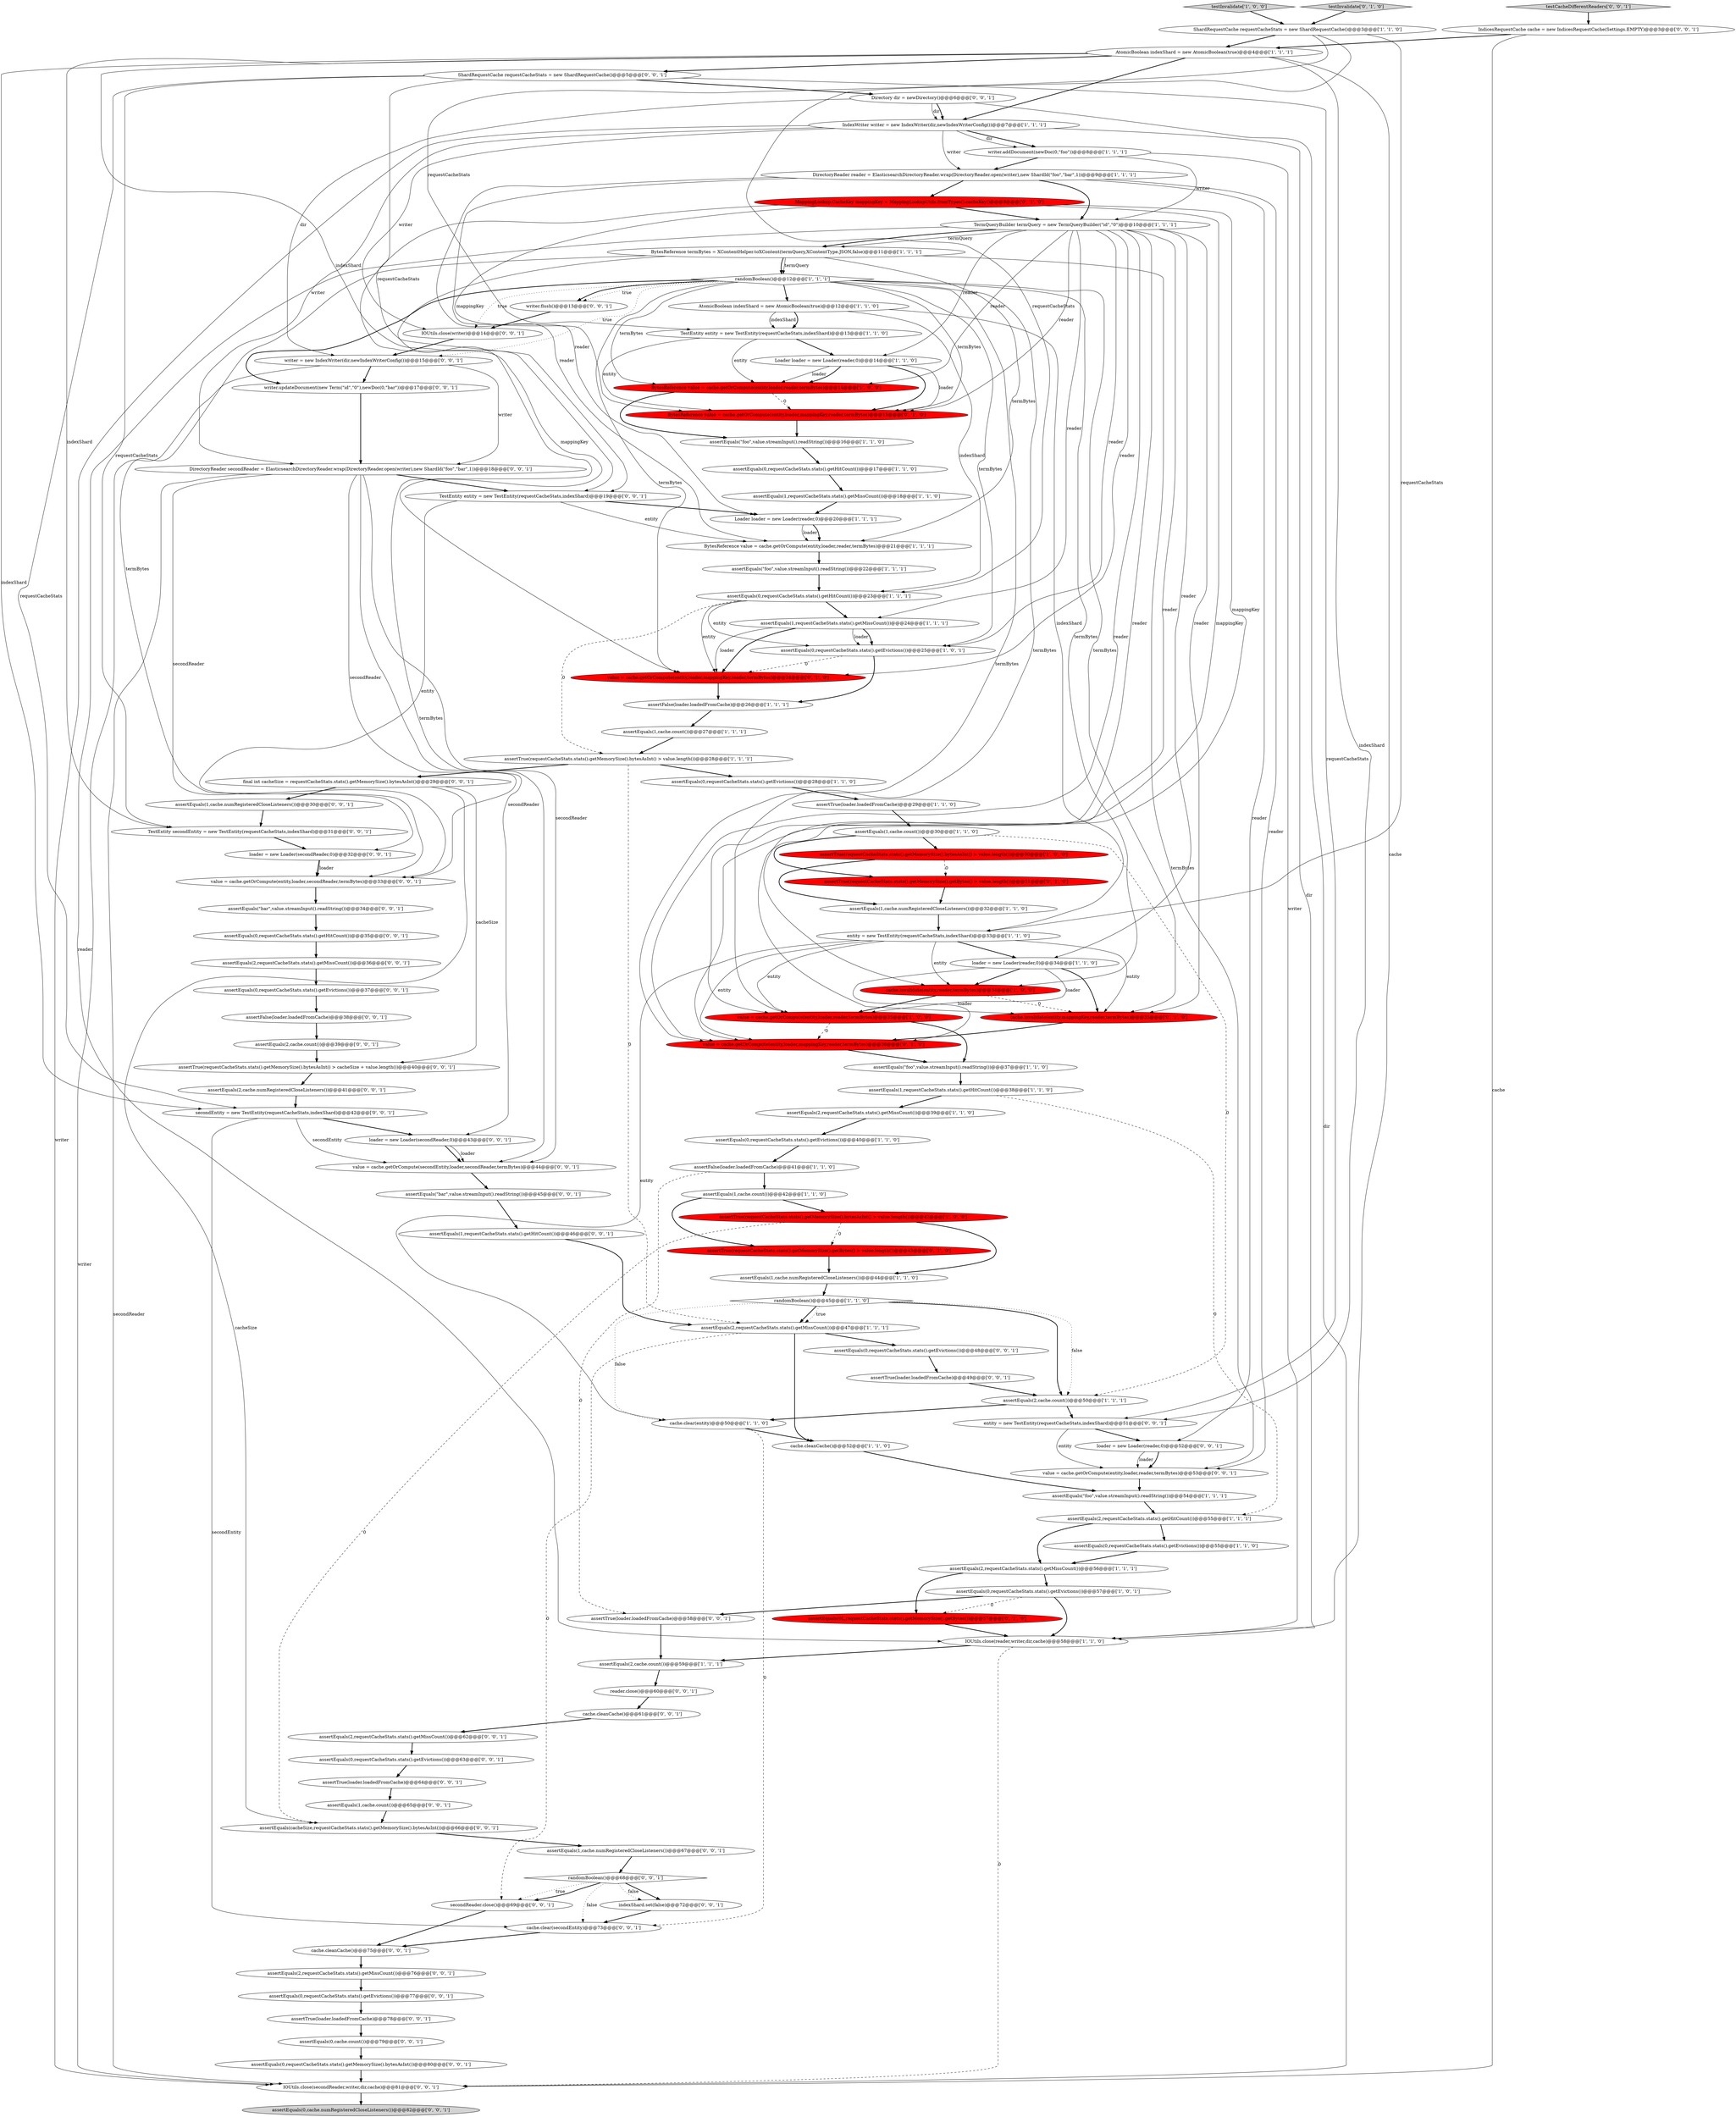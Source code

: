 digraph {
56 [style = filled, label = "MappingLookup.CacheKey mappingKey = MappingLookupUtils.fromTypes().cacheKey()@@@8@@@['0', '1', '0']", fillcolor = red, shape = ellipse image = "AAA1AAABBB2BBB"];
47 [style = filled, label = "cache.cleanCache()@@@52@@@['1', '1', '0']", fillcolor = white, shape = ellipse image = "AAA0AAABBB1BBB"];
24 [style = filled, label = "entity = new TestEntity(requestCacheStats,indexShard)@@@33@@@['1', '1', '0']", fillcolor = white, shape = ellipse image = "AAA0AAABBB1BBB"];
60 [style = filled, label = "assertEquals(0L,requestCacheStats.stats().getMemorySize().getBytes())@@@57@@@['0', '1', '0']", fillcolor = red, shape = ellipse image = "AAA1AAABBB2BBB"];
67 [style = filled, label = "assertTrue(loader.loadedFromCache)@@@49@@@['0', '0', '1']", fillcolor = white, shape = ellipse image = "AAA0AAABBB3BBB"];
9 [style = filled, label = "assertEquals(2,cache.count())@@@50@@@['1', '1', '1']", fillcolor = white, shape = ellipse image = "AAA0AAABBB1BBB"];
97 [style = filled, label = "assertTrue(loader.loadedFromCache)@@@58@@@['0', '0', '1']", fillcolor = white, shape = ellipse image = "AAA0AAABBB3BBB"];
93 [style = filled, label = "assertEquals(\"bar\",value.streamInput().readString())@@@45@@@['0', '0', '1']", fillcolor = white, shape = ellipse image = "AAA0AAABBB3BBB"];
64 [style = filled, label = "assertEquals(1,cache.numRegisteredCloseListeners())@@@67@@@['0', '0', '1']", fillcolor = white, shape = ellipse image = "AAA0AAABBB3BBB"];
100 [style = filled, label = "cache.clear(secondEntity)@@@73@@@['0', '0', '1']", fillcolor = white, shape = ellipse image = "AAA0AAABBB3BBB"];
68 [style = filled, label = "writer = new IndexWriter(dir,newIndexWriterConfig())@@@15@@@['0', '0', '1']", fillcolor = white, shape = ellipse image = "AAA0AAABBB3BBB"];
58 [style = filled, label = "testInvalidate['0', '1', '0']", fillcolor = lightgray, shape = diamond image = "AAA0AAABBB2BBB"];
90 [style = filled, label = "randomBoolean()@@@68@@@['0', '0', '1']", fillcolor = white, shape = diamond image = "AAA0AAABBB3BBB"];
8 [style = filled, label = "AtomicBoolean indexShard = new AtomicBoolean(true)@@@12@@@['1', '1', '0']", fillcolor = white, shape = ellipse image = "AAA0AAABBB1BBB"];
113 [style = filled, label = "secondEntity = new TestEntity(requestCacheStats,indexShard)@@@42@@@['0', '0', '1']", fillcolor = white, shape = ellipse image = "AAA0AAABBB3BBB"];
116 [style = filled, label = "writer.updateDocument(new Term(\"id\",\"0\"),newDoc(0,\"bar\"))@@@17@@@['0', '0', '1']", fillcolor = white, shape = ellipse image = "AAA0AAABBB3BBB"];
50 [style = filled, label = "assertEquals(2,requestCacheStats.stats().getMissCount())@@@47@@@['1', '1', '1']", fillcolor = white, shape = ellipse image = "AAA0AAABBB1BBB"];
10 [style = filled, label = "ShardRequestCache requestCacheStats = new ShardRequestCache()@@@3@@@['1', '1', '0']", fillcolor = white, shape = ellipse image = "AAA0AAABBB1BBB"];
38 [style = filled, label = "testInvalidate['1', '0', '0']", fillcolor = lightgray, shape = diamond image = "AAA0AAABBB1BBB"];
105 [style = filled, label = "assertEquals(cacheSize,requestCacheStats.stats().getMemorySize().bytesAsInt())@@@66@@@['0', '0', '1']", fillcolor = white, shape = ellipse image = "AAA0AAABBB3BBB"];
110 [style = filled, label = "assertEquals(2,requestCacheStats.stats().getMissCount())@@@36@@@['0', '0', '1']", fillcolor = white, shape = ellipse image = "AAA0AAABBB3BBB"];
79 [style = filled, label = "testCacheDifferentReaders['0', '0', '1']", fillcolor = lightgray, shape = diamond image = "AAA0AAABBB3BBB"];
33 [style = filled, label = "assertFalse(loader.loadedFromCache)@@@41@@@['1', '1', '0']", fillcolor = white, shape = ellipse image = "AAA0AAABBB1BBB"];
22 [style = filled, label = "assertEquals(2,requestCacheStats.stats().getMissCount())@@@39@@@['1', '1', '0']", fillcolor = white, shape = ellipse image = "AAA0AAABBB1BBB"];
29 [style = filled, label = "assertEquals(1,cache.count())@@@30@@@['1', '1', '0']", fillcolor = white, shape = ellipse image = "AAA0AAABBB1BBB"];
78 [style = filled, label = "assertEquals(0,requestCacheStats.stats().getHitCount())@@@35@@@['0', '0', '1']", fillcolor = white, shape = ellipse image = "AAA0AAABBB3BBB"];
17 [style = filled, label = "randomBoolean()@@@12@@@['1', '1', '1']", fillcolor = white, shape = diamond image = "AAA0AAABBB1BBB"];
19 [style = filled, label = "assertEquals(2,cache.count())@@@59@@@['1', '1', '1']", fillcolor = white, shape = ellipse image = "AAA0AAABBB1BBB"];
74 [style = filled, label = "indexShard.set(false)@@@72@@@['0', '0', '1']", fillcolor = white, shape = ellipse image = "AAA0AAABBB3BBB"];
80 [style = filled, label = "value = cache.getOrCompute(secondEntity,loader,secondReader,termBytes)@@@44@@@['0', '0', '1']", fillcolor = white, shape = ellipse image = "AAA0AAABBB3BBB"];
57 [style = filled, label = "cache.invalidate(entity,mappingKey,reader,termBytes)@@@35@@@['0', '1', '0']", fillcolor = red, shape = ellipse image = "AAA1AAABBB2BBB"];
48 [style = filled, label = "assertTrue(requestCacheStats.stats().getMemorySize().bytesAsInt() > value.length())@@@30@@@['1', '0', '0']", fillcolor = red, shape = ellipse image = "AAA1AAABBB1BBB"];
106 [style = filled, label = "assertFalse(loader.loadedFromCache)@@@38@@@['0', '0', '1']", fillcolor = white, shape = ellipse image = "AAA0AAABBB3BBB"];
31 [style = filled, label = "assertEquals(0,requestCacheStats.stats().getEvictions())@@@40@@@['1', '1', '0']", fillcolor = white, shape = ellipse image = "AAA0AAABBB1BBB"];
18 [style = filled, label = "assertFalse(loader.loadedFromCache)@@@26@@@['1', '1', '1']", fillcolor = white, shape = ellipse image = "AAA0AAABBB1BBB"];
89 [style = filled, label = "assertEquals(2,cache.numRegisteredCloseListeners())@@@41@@@['0', '0', '1']", fillcolor = white, shape = ellipse image = "AAA0AAABBB3BBB"];
85 [style = filled, label = "assertEquals(1,cache.numRegisteredCloseListeners())@@@30@@@['0', '0', '1']", fillcolor = white, shape = ellipse image = "AAA0AAABBB3BBB"];
52 [style = filled, label = "value = cache.getOrCompute(entity,loader,reader,termBytes)@@@35@@@['1', '0', '0']", fillcolor = red, shape = ellipse image = "AAA1AAABBB1BBB"];
103 [style = filled, label = "assertEquals(2,requestCacheStats.stats().getMissCount())@@@62@@@['0', '0', '1']", fillcolor = white, shape = ellipse image = "AAA0AAABBB3BBB"];
46 [style = filled, label = "assertEquals(0,requestCacheStats.stats().getEvictions())@@@55@@@['1', '1', '0']", fillcolor = white, shape = ellipse image = "AAA0AAABBB1BBB"];
76 [style = filled, label = "TestEntity secondEntity = new TestEntity(requestCacheStats,indexShard)@@@31@@@['0', '0', '1']", fillcolor = white, shape = ellipse image = "AAA0AAABBB3BBB"];
7 [style = filled, label = "BytesReference termBytes = XContentHelper.toXContent(termQuery,XContentType.JSON,false)@@@11@@@['1', '1', '1']", fillcolor = white, shape = ellipse image = "AAA0AAABBB1BBB"];
61 [style = filled, label = "value = cache.getOrCompute(entity,loader,mappingKey,reader,termBytes)@@@24@@@['0', '1', '0']", fillcolor = red, shape = ellipse image = "AAA1AAABBB2BBB"];
82 [style = filled, label = "assertEquals(0,requestCacheStats.stats().getEvictions())@@@37@@@['0', '0', '1']", fillcolor = white, shape = ellipse image = "AAA0AAABBB3BBB"];
12 [style = filled, label = "assertEquals(0,requestCacheStats.stats().getEvictions())@@@28@@@['1', '1', '0']", fillcolor = white, shape = ellipse image = "AAA0AAABBB1BBB"];
95 [style = filled, label = "assertEquals(1,requestCacheStats.stats().getHitCount())@@@46@@@['0', '0', '1']", fillcolor = white, shape = ellipse image = "AAA0AAABBB3BBB"];
98 [style = filled, label = "assertEquals(0,requestCacheStats.stats().getEvictions())@@@48@@@['0', '0', '1']", fillcolor = white, shape = ellipse image = "AAA0AAABBB3BBB"];
3 [style = filled, label = "writer.addDocument(newDoc(0,\"foo\"))@@@8@@@['1', '1', '1']", fillcolor = white, shape = ellipse image = "AAA0AAABBB1BBB"];
37 [style = filled, label = "assertTrue(requestCacheStats.stats().getMemorySize().bytesAsInt() > value.length())@@@42@@@['1', '0', '0']", fillcolor = red, shape = ellipse image = "AAA1AAABBB1BBB"];
66 [style = filled, label = "assertEquals(0,requestCacheStats.stats().getMemorySize().bytesAsInt())@@@80@@@['0', '0', '1']", fillcolor = white, shape = ellipse image = "AAA0AAABBB3BBB"];
111 [style = filled, label = "IOUtils.close(secondReader,writer,dir,cache)@@@81@@@['0', '0', '1']", fillcolor = white, shape = ellipse image = "AAA0AAABBB3BBB"];
72 [style = filled, label = "final int cacheSize = requestCacheStats.stats().getMemorySize().bytesAsInt()@@@29@@@['0', '0', '1']", fillcolor = white, shape = ellipse image = "AAA0AAABBB3BBB"];
102 [style = filled, label = "assertTrue(requestCacheStats.stats().getMemorySize().bytesAsInt() > cacheSize + value.length())@@@40@@@['0', '0', '1']", fillcolor = white, shape = ellipse image = "AAA0AAABBB3BBB"];
94 [style = filled, label = "assertEquals(2,cache.count())@@@39@@@['0', '0', '1']", fillcolor = white, shape = ellipse image = "AAA0AAABBB3BBB"];
75 [style = filled, label = "ShardRequestCache requestCacheStats = new ShardRequestCache()@@@5@@@['0', '0', '1']", fillcolor = white, shape = ellipse image = "AAA0AAABBB3BBB"];
62 [style = filled, label = "value = cache.getOrCompute(entity,loader,mappingKey,reader,termBytes)@@@36@@@['0', '1', '0']", fillcolor = red, shape = ellipse image = "AAA1AAABBB2BBB"];
16 [style = filled, label = "assertEquals(1,cache.count())@@@27@@@['1', '1', '1']", fillcolor = white, shape = ellipse image = "AAA0AAABBB1BBB"];
43 [style = filled, label = "BytesReference value = cache.getOrCompute(entity,loader,reader,termBytes)@@@14@@@['1', '0', '0']", fillcolor = red, shape = ellipse image = "AAA1AAABBB1BBB"];
91 [style = filled, label = "reader.close()@@@60@@@['0', '0', '1']", fillcolor = white, shape = ellipse image = "AAA0AAABBB3BBB"];
5 [style = filled, label = "assertTrue(loader.loadedFromCache)@@@29@@@['1', '1', '0']", fillcolor = white, shape = ellipse image = "AAA0AAABBB1BBB"];
13 [style = filled, label = "loader = new Loader(reader,0)@@@34@@@['1', '1', '0']", fillcolor = white, shape = ellipse image = "AAA0AAABBB1BBB"];
88 [style = filled, label = "writer.flush()@@@13@@@['0', '0', '1']", fillcolor = white, shape = ellipse image = "AAA0AAABBB3BBB"];
35 [style = filled, label = "TestEntity entity = new TestEntity(requestCacheStats,indexShard)@@@13@@@['1', '1', '0']", fillcolor = white, shape = ellipse image = "AAA0AAABBB1BBB"];
42 [style = filled, label = "assertEquals(2,requestCacheStats.stats().getHitCount())@@@55@@@['1', '1', '1']", fillcolor = white, shape = ellipse image = "AAA0AAABBB1BBB"];
107 [style = filled, label = "assertEquals(\"bar\",value.streamInput().readString())@@@34@@@['0', '0', '1']", fillcolor = white, shape = ellipse image = "AAA0AAABBB3BBB"];
81 [style = filled, label = "value = cache.getOrCompute(entity,loader,reader,termBytes)@@@53@@@['0', '0', '1']", fillcolor = white, shape = ellipse image = "AAA0AAABBB3BBB"];
32 [style = filled, label = "assertEquals(1,cache.numRegisteredCloseListeners())@@@44@@@['1', '1', '0']", fillcolor = white, shape = ellipse image = "AAA0AAABBB1BBB"];
53 [style = filled, label = "assertEquals(\"foo\",value.streamInput().readString())@@@54@@@['1', '1', '1']", fillcolor = white, shape = ellipse image = "AAA0AAABBB1BBB"];
27 [style = filled, label = "Loader loader = new Loader(reader,0)@@@20@@@['1', '1', '1']", fillcolor = white, shape = ellipse image = "AAA0AAABBB1BBB"];
36 [style = filled, label = "assertEquals(0,requestCacheStats.stats().getHitCount())@@@23@@@['1', '1', '1']", fillcolor = white, shape = ellipse image = "AAA0AAABBB1BBB"];
65 [style = filled, label = "assertEquals(1,cache.count())@@@65@@@['0', '0', '1']", fillcolor = white, shape = ellipse image = "AAA0AAABBB3BBB"];
45 [style = filled, label = "assertEquals(1,cache.numRegisteredCloseListeners())@@@32@@@['1', '1', '0']", fillcolor = white, shape = ellipse image = "AAA0AAABBB1BBB"];
2 [style = filled, label = "assertTrue(requestCacheStats.stats().getMemorySize().bytesAsInt() > value.length())@@@28@@@['1', '1', '1']", fillcolor = white, shape = ellipse image = "AAA0AAABBB1BBB"];
39 [style = filled, label = "DirectoryReader reader = ElasticsearchDirectoryReader.wrap(DirectoryReader.open(writer),new ShardId(\"foo\",\"bar\",1))@@@9@@@['1', '1', '1']", fillcolor = white, shape = ellipse image = "AAA0AAABBB1BBB"];
87 [style = filled, label = "IOUtils.close(writer)@@@14@@@['0', '0', '1']", fillcolor = white, shape = ellipse image = "AAA0AAABBB3BBB"];
11 [style = filled, label = "assertEquals(2,requestCacheStats.stats().getMissCount())@@@56@@@['1', '1', '1']", fillcolor = white, shape = ellipse image = "AAA0AAABBB1BBB"];
92 [style = filled, label = "Directory dir = newDirectory()@@@6@@@['0', '0', '1']", fillcolor = white, shape = ellipse image = "AAA0AAABBB3BBB"];
59 [style = filled, label = "assertTrue(requestCacheStats.stats().getMemorySize().getBytes() > value.length())@@@43@@@['0', '1', '0']", fillcolor = red, shape = ellipse image = "AAA1AAABBB2BBB"];
109 [style = filled, label = "cache.cleanCache()@@@61@@@['0', '0', '1']", fillcolor = white, shape = ellipse image = "AAA0AAABBB3BBB"];
34 [style = filled, label = "assertEquals(0,requestCacheStats.stats().getEvictions())@@@57@@@['1', '0', '1']", fillcolor = white, shape = ellipse image = "AAA0AAABBB1BBB"];
84 [style = filled, label = "TestEntity entity = new TestEntity(requestCacheStats,indexShard)@@@19@@@['0', '0', '1']", fillcolor = white, shape = ellipse image = "AAA0AAABBB3BBB"];
77 [style = filled, label = "assertEquals(0,cache.count())@@@79@@@['0', '0', '1']", fillcolor = white, shape = ellipse image = "AAA0AAABBB3BBB"];
21 [style = filled, label = "assertEquals(1,requestCacheStats.stats().getMissCount())@@@24@@@['1', '1', '1']", fillcolor = white, shape = ellipse image = "AAA0AAABBB1BBB"];
73 [style = filled, label = "assertEquals(0,cache.numRegisteredCloseListeners())@@@82@@@['0', '0', '1']", fillcolor = lightgray, shape = ellipse image = "AAA0AAABBB3BBB"];
20 [style = filled, label = "IndexWriter writer = new IndexWriter(dir,newIndexWriterConfig())@@@7@@@['1', '1', '1']", fillcolor = white, shape = ellipse image = "AAA0AAABBB1BBB"];
40 [style = filled, label = "assertEquals(\"foo\",value.streamInput().readString())@@@16@@@['1', '1', '0']", fillcolor = white, shape = ellipse image = "AAA0AAABBB1BBB"];
49 [style = filled, label = "assertEquals(\"foo\",value.streamInput().readString())@@@37@@@['1', '1', '0']", fillcolor = white, shape = ellipse image = "AAA0AAABBB1BBB"];
23 [style = filled, label = "AtomicBoolean indexShard = new AtomicBoolean(true)@@@4@@@['1', '1', '1']", fillcolor = white, shape = ellipse image = "AAA0AAABBB1BBB"];
4 [style = filled, label = "cache.clear(entity)@@@50@@@['1', '1', '0']", fillcolor = white, shape = ellipse image = "AAA0AAABBB1BBB"];
6 [style = filled, label = "assertEquals(\"foo\",value.streamInput().readString())@@@22@@@['1', '1', '1']", fillcolor = white, shape = ellipse image = "AAA0AAABBB1BBB"];
28 [style = filled, label = "assertEquals(1,cache.count())@@@42@@@['1', '1', '0']", fillcolor = white, shape = ellipse image = "AAA0AAABBB1BBB"];
69 [style = filled, label = "loader = new Loader(secondReader,0)@@@43@@@['0', '0', '1']", fillcolor = white, shape = ellipse image = "AAA0AAABBB3BBB"];
14 [style = filled, label = "assertEquals(1,requestCacheStats.stats().getHitCount())@@@38@@@['1', '1', '0']", fillcolor = white, shape = ellipse image = "AAA0AAABBB1BBB"];
108 [style = filled, label = "loader = new Loader(reader,0)@@@52@@@['0', '0', '1']", fillcolor = white, shape = ellipse image = "AAA0AAABBB3BBB"];
115 [style = filled, label = "value = cache.getOrCompute(entity,loader,secondReader,termBytes)@@@33@@@['0', '0', '1']", fillcolor = white, shape = ellipse image = "AAA0AAABBB3BBB"];
112 [style = filled, label = "assertEquals(0,requestCacheStats.stats().getEvictions())@@@63@@@['0', '0', '1']", fillcolor = white, shape = ellipse image = "AAA0AAABBB3BBB"];
114 [style = filled, label = "DirectoryReader secondReader = ElasticsearchDirectoryReader.wrap(DirectoryReader.open(writer),new ShardId(\"foo\",\"bar\",1))@@@18@@@['0', '0', '1']", fillcolor = white, shape = ellipse image = "AAA0AAABBB3BBB"];
30 [style = filled, label = "TermQueryBuilder termQuery = new TermQueryBuilder(\"id\",\"0\")@@@10@@@['1', '1', '1']", fillcolor = white, shape = ellipse image = "AAA0AAABBB1BBB"];
15 [style = filled, label = "assertEquals(0,requestCacheStats.stats().getHitCount())@@@17@@@['1', '1', '0']", fillcolor = white, shape = ellipse image = "AAA0AAABBB1BBB"];
26 [style = filled, label = "cache.invalidate(entity,reader,termBytes)@@@34@@@['1', '0', '0']", fillcolor = red, shape = ellipse image = "AAA1AAABBB1BBB"];
54 [style = filled, label = "assertTrue(requestCacheStats.stats().getMemorySize().getBytes() > value.length())@@@31@@@['0', '1', '0']", fillcolor = red, shape = ellipse image = "AAA1AAABBB2BBB"];
104 [style = filled, label = "assertEquals(2,requestCacheStats.stats().getMissCount())@@@76@@@['0', '0', '1']", fillcolor = white, shape = ellipse image = "AAA0AAABBB3BBB"];
96 [style = filled, label = "entity = new TestEntity(requestCacheStats,indexShard)@@@51@@@['0', '0', '1']", fillcolor = white, shape = ellipse image = "AAA0AAABBB3BBB"];
41 [style = filled, label = "assertEquals(1,requestCacheStats.stats().getMissCount())@@@18@@@['1', '1', '0']", fillcolor = white, shape = ellipse image = "AAA0AAABBB1BBB"];
44 [style = filled, label = "randomBoolean()@@@45@@@['1', '1', '0']", fillcolor = white, shape = diamond image = "AAA0AAABBB1BBB"];
70 [style = filled, label = "cache.cleanCache()@@@75@@@['0', '0', '1']", fillcolor = white, shape = ellipse image = "AAA0AAABBB3BBB"];
101 [style = filled, label = "loader = new Loader(secondReader,0)@@@32@@@['0', '0', '1']", fillcolor = white, shape = ellipse image = "AAA0AAABBB3BBB"];
71 [style = filled, label = "assertTrue(loader.loadedFromCache)@@@78@@@['0', '0', '1']", fillcolor = white, shape = ellipse image = "AAA0AAABBB3BBB"];
55 [style = filled, label = "BytesReference value = cache.getOrCompute(entity,loader,mappingKey,reader,termBytes)@@@15@@@['0', '1', '0']", fillcolor = red, shape = ellipse image = "AAA1AAABBB2BBB"];
99 [style = filled, label = "assertEquals(0,requestCacheStats.stats().getEvictions())@@@77@@@['0', '0', '1']", fillcolor = white, shape = ellipse image = "AAA0AAABBB3BBB"];
25 [style = filled, label = "IOUtils.close(reader,writer,dir,cache)@@@58@@@['1', '1', '0']", fillcolor = white, shape = ellipse image = "AAA0AAABBB1BBB"];
63 [style = filled, label = "assertTrue(loader.loadedFromCache)@@@64@@@['0', '0', '1']", fillcolor = white, shape = ellipse image = "AAA0AAABBB3BBB"];
0 [style = filled, label = "assertEquals(0,requestCacheStats.stats().getEvictions())@@@25@@@['1', '0', '1']", fillcolor = white, shape = ellipse image = "AAA0AAABBB1BBB"];
86 [style = filled, label = "secondReader.close()@@@69@@@['0', '0', '1']", fillcolor = white, shape = ellipse image = "AAA0AAABBB3BBB"];
83 [style = filled, label = "IndicesRequestCache cache = new IndicesRequestCache(Settings.EMPTY)@@@3@@@['0', '0', '1']", fillcolor = white, shape = ellipse image = "AAA0AAABBB3BBB"];
1 [style = filled, label = "BytesReference value = cache.getOrCompute(entity,loader,reader,termBytes)@@@21@@@['1', '1', '1']", fillcolor = white, shape = ellipse image = "AAA0AAABBB1BBB"];
51 [style = filled, label = "Loader loader = new Loader(reader,0)@@@14@@@['1', '1', '0']", fillcolor = white, shape = ellipse image = "AAA0AAABBB1BBB"];
116->114 [style = bold, label=""];
10->36 [style = solid, label="requestCacheStats"];
17->43 [style = solid, label="termBytes"];
17->88 [style = dotted, label="true"];
90->100 [style = dotted, label="false"];
56->30 [style = bold, label=""];
12->5 [style = bold, label=""];
3->30 [style = solid, label="writer"];
114->80 [style = solid, label="secondReader"];
57->62 [style = bold, label=""];
90->86 [style = dotted, label="true"];
90->86 [style = bold, label=""];
49->14 [style = bold, label=""];
55->40 [style = bold, label=""];
40->15 [style = bold, label=""];
104->99 [style = bold, label=""];
9->96 [style = bold, label=""];
17->52 [style = solid, label="termBytes"];
21->0 [style = solid, label="loader"];
69->80 [style = bold, label=""];
0->61 [style = dashed, label="0"];
113->69 [style = bold, label=""];
11->60 [style = bold, label=""];
45->24 [style = bold, label=""];
35->43 [style = solid, label="entity"];
24->52 [style = solid, label="entity"];
43->40 [style = bold, label=""];
67->9 [style = bold, label=""];
92->20 [style = solid, label="dir"];
24->26 [style = solid, label="entity"];
51->43 [style = solid, label="loader"];
94->102 [style = bold, label=""];
17->62 [style = solid, label="termBytes"];
24->62 [style = solid, label="entity"];
89->113 [style = bold, label=""];
68->114 [style = solid, label="writer"];
34->97 [style = bold, label=""];
17->0 [style = solid, label="termBytes"];
103->112 [style = bold, label=""];
17->55 [style = solid, label="termBytes"];
25->19 [style = bold, label=""];
62->49 [style = bold, label=""];
15->41 [style = bold, label=""];
37->32 [style = bold, label=""];
66->111 [style = bold, label=""];
3->39 [style = bold, label=""];
33->97 [style = dashed, label="0"];
21->61 [style = bold, label=""];
26->57 [style = dashed, label="0"];
37->59 [style = dashed, label="0"];
50->86 [style = dashed, label="0"];
80->93 [style = bold, label=""];
79->83 [style = bold, label=""];
5->29 [style = bold, label=""];
47->53 [style = bold, label=""];
30->62 [style = solid, label="reader"];
101->115 [style = solid, label="loader"];
28->37 [style = bold, label=""];
69->80 [style = solid, label="loader"];
42->46 [style = bold, label=""];
90->74 [style = bold, label=""];
21->0 [style = bold, label=""];
19->91 [style = bold, label=""];
114->111 [style = solid, label="secondReader"];
90->74 [style = dotted, label="false"];
17->26 [style = solid, label="termBytes"];
33->28 [style = bold, label=""];
59->32 [style = bold, label=""];
23->76 [style = solid, label="indexShard"];
30->61 [style = solid, label="reader"];
14->22 [style = bold, label=""];
76->101 [style = bold, label=""];
23->84 [style = solid, label="indexShard"];
72->105 [style = solid, label="cacheSize"];
44->50 [style = bold, label=""];
20->3 [style = bold, label=""];
30->57 [style = solid, label="reader"];
112->63 [style = bold, label=""];
2->50 [style = dashed, label="0"];
68->111 [style = solid, label="writer"];
39->1 [style = solid, label="reader"];
96->81 [style = solid, label="entity"];
113->80 [style = solid, label="secondEntity"];
27->1 [style = solid, label="loader"];
84->27 [style = bold, label=""];
108->81 [style = bold, label=""];
101->115 [style = bold, label=""];
39->108 [style = solid, label="reader"];
13->57 [style = bold, label=""];
13->52 [style = solid, label="loader"];
83->23 [style = bold, label=""];
78->110 [style = bold, label=""];
109->103 [style = bold, label=""];
44->50 [style = dotted, label="true"];
92->111 [style = solid, label="dir"];
75->76 [style = solid, label="requestCacheStats"];
30->51 [style = solid, label="reader"];
81->53 [style = bold, label=""];
30->26 [style = solid, label="reader"];
30->7 [style = bold, label=""];
31->33 [style = bold, label=""];
17->68 [style = dotted, label="true"];
52->62 [style = dashed, label="0"];
61->18 [style = bold, label=""];
14->42 [style = dashed, label="0"];
106->94 [style = bold, label=""];
114->84 [style = bold, label=""];
75->84 [style = solid, label="requestCacheStats"];
13->62 [style = solid, label="loader"];
28->59 [style = bold, label=""];
4->47 [style = bold, label=""];
48->54 [style = dashed, label="0"];
7->80 [style = solid, label="termBytes"];
35->51 [style = bold, label=""];
36->0 [style = solid, label="entity"];
68->116 [style = bold, label=""];
24->13 [style = bold, label=""];
30->21 [style = solid, label="reader"];
17->88 [style = bold, label=""];
56->61 [style = solid, label="mappingKey"];
17->8 [style = bold, label=""];
20->3 [style = solid, label="dir"];
35->55 [style = solid, label="entity"];
21->61 [style = solid, label="loader"];
23->96 [style = solid, label="indexShard"];
23->20 [style = bold, label=""];
23->75 [style = bold, label=""];
7->17 [style = bold, label=""];
41->27 [style = bold, label=""];
63->65 [style = bold, label=""];
20->87 [style = solid, label="writer"];
30->25 [style = solid, label="reader"];
92->68 [style = solid, label="dir"];
17->87 [style = dotted, label="true"];
64->90 [style = bold, label=""];
99->71 [style = bold, label=""];
53->42 [style = bold, label=""];
111->73 [style = bold, label=""];
30->52 [style = solid, label="reader"];
115->107 [style = bold, label=""];
72->102 [style = solid, label="cacheSize"];
65->105 [style = bold, label=""];
8->36 [style = solid, label="indexShard"];
17->57 [style = solid, label="termBytes"];
8->35 [style = bold, label=""];
29->54 [style = bold, label=""];
60->25 [style = bold, label=""];
23->113 [style = solid, label="indexShard"];
20->39 [style = solid, label="writer"];
77->66 [style = bold, label=""];
26->52 [style = bold, label=""];
92->20 [style = bold, label=""];
72->85 [style = bold, label=""];
107->78 [style = bold, label=""];
93->95 [style = bold, label=""];
30->43 [style = solid, label="reader"];
1->6 [style = bold, label=""];
20->111 [style = solid, label="writer"];
7->17 [style = solid, label="termQuery"];
25->111 [style = dashed, label="0"];
75->113 [style = solid, label="requestCacheStats"];
13->26 [style = bold, label=""];
10->23 [style = bold, label=""];
58->10 [style = bold, label=""];
42->11 [style = bold, label=""];
74->100 [style = bold, label=""];
24->57 [style = solid, label="entity"];
84->1 [style = solid, label="entity"];
86->70 [style = bold, label=""];
32->44 [style = bold, label=""];
10->24 [style = solid, label="requestCacheStats"];
36->2 [style = dashed, label="0"];
51->43 [style = bold, label=""];
0->18 [style = bold, label=""];
114->69 [style = solid, label="secondReader"];
10->35 [style = solid, label="requestCacheStats"];
8->35 [style = solid, label="indexShard"];
50->98 [style = bold, label=""];
44->9 [style = bold, label=""];
105->64 [style = bold, label=""];
30->0 [style = solid, label="reader"];
95->50 [style = bold, label=""];
44->9 [style = dotted, label="false"];
88->87 [style = bold, label=""];
2->72 [style = bold, label=""];
18->16 [style = bold, label=""];
51->55 [style = solid, label="loader"];
54->45 [style = bold, label=""];
110->82 [style = bold, label=""];
17->116 [style = bold, label=""];
27->1 [style = bold, label=""];
34->25 [style = bold, label=""];
84->115 [style = solid, label="entity"];
17->61 [style = solid, label="termBytes"];
98->67 [style = bold, label=""];
30->13 [style = solid, label="reader"];
52->49 [style = bold, label=""];
38->10 [style = bold, label=""];
83->111 [style = solid, label="cache"];
97->19 [style = bold, label=""];
9->4 [style = bold, label=""];
113->100 [style = solid, label="secondEntity"];
7->115 [style = solid, label="termBytes"];
39->27 [style = solid, label="reader"];
7->1 [style = solid, label="termBytes"];
39->81 [style = solid, label="reader"];
22->31 [style = bold, label=""];
75->96 [style = solid, label="requestCacheStats"];
100->70 [style = bold, label=""];
20->25 [style = solid, label="dir"];
16->2 [style = bold, label=""];
56->62 [style = solid, label="mappingKey"];
6->36 [style = bold, label=""];
7->81 [style = solid, label="termBytes"];
2->12 [style = bold, label=""];
46->11 [style = bold, label=""];
8->24 [style = solid, label="indexShard"];
39->30 [style = bold, label=""];
56->57 [style = solid, label="mappingKey"];
44->4 [style = dotted, label="false"];
36->21 [style = bold, label=""];
102->89 [style = bold, label=""];
114->101 [style = solid, label="secondReader"];
48->45 [style = bold, label=""];
56->55 [style = solid, label="mappingKey"];
11->34 [style = bold, label=""];
23->25 [style = solid, label="cache"];
20->114 [style = solid, label="writer"];
71->77 [style = bold, label=""];
70->104 [style = bold, label=""];
51->55 [style = bold, label=""];
4->100 [style = dashed, label="0"];
50->47 [style = bold, label=""];
39->56 [style = bold, label=""];
43->55 [style = dashed, label="0"];
3->25 [style = solid, label="writer"];
85->76 [style = bold, label=""];
96->108 [style = bold, label=""];
30->7 [style = solid, label="termQuery"];
114->115 [style = solid, label="secondReader"];
82->106 [style = bold, label=""];
29->48 [style = bold, label=""];
24->4 [style = solid, label="entity"];
34->60 [style = dashed, label="0"];
91->109 [style = bold, label=""];
75->92 [style = bold, label=""];
36->61 [style = solid, label="entity"];
87->68 [style = bold, label=""];
108->81 [style = solid, label="loader"];
37->105 [style = dashed, label="0"];
29->9 [style = dashed, label="0"];
30->55 [style = solid, label="reader"];
}
